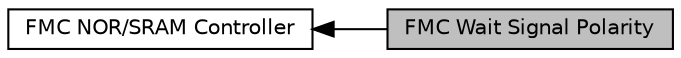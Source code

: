 digraph "FMC Wait Signal Polarity"
{
  edge [fontname="Helvetica",fontsize="10",labelfontname="Helvetica",labelfontsize="10"];
  node [fontname="Helvetica",fontsize="10",shape=record];
  rankdir=LR;
  Node1 [label="FMC NOR/SRAM Controller",height=0.2,width=0.4,color="black", fillcolor="white", style="filled",URL="$group___f_m_c___l_l___n_o_r___s_r_a_m___controller.html"];
  Node0 [label="FMC Wait Signal Polarity",height=0.2,width=0.4,color="black", fillcolor="grey75", style="filled", fontcolor="black"];
  Node1->Node0 [shape=plaintext, dir="back", style="solid"];
}

